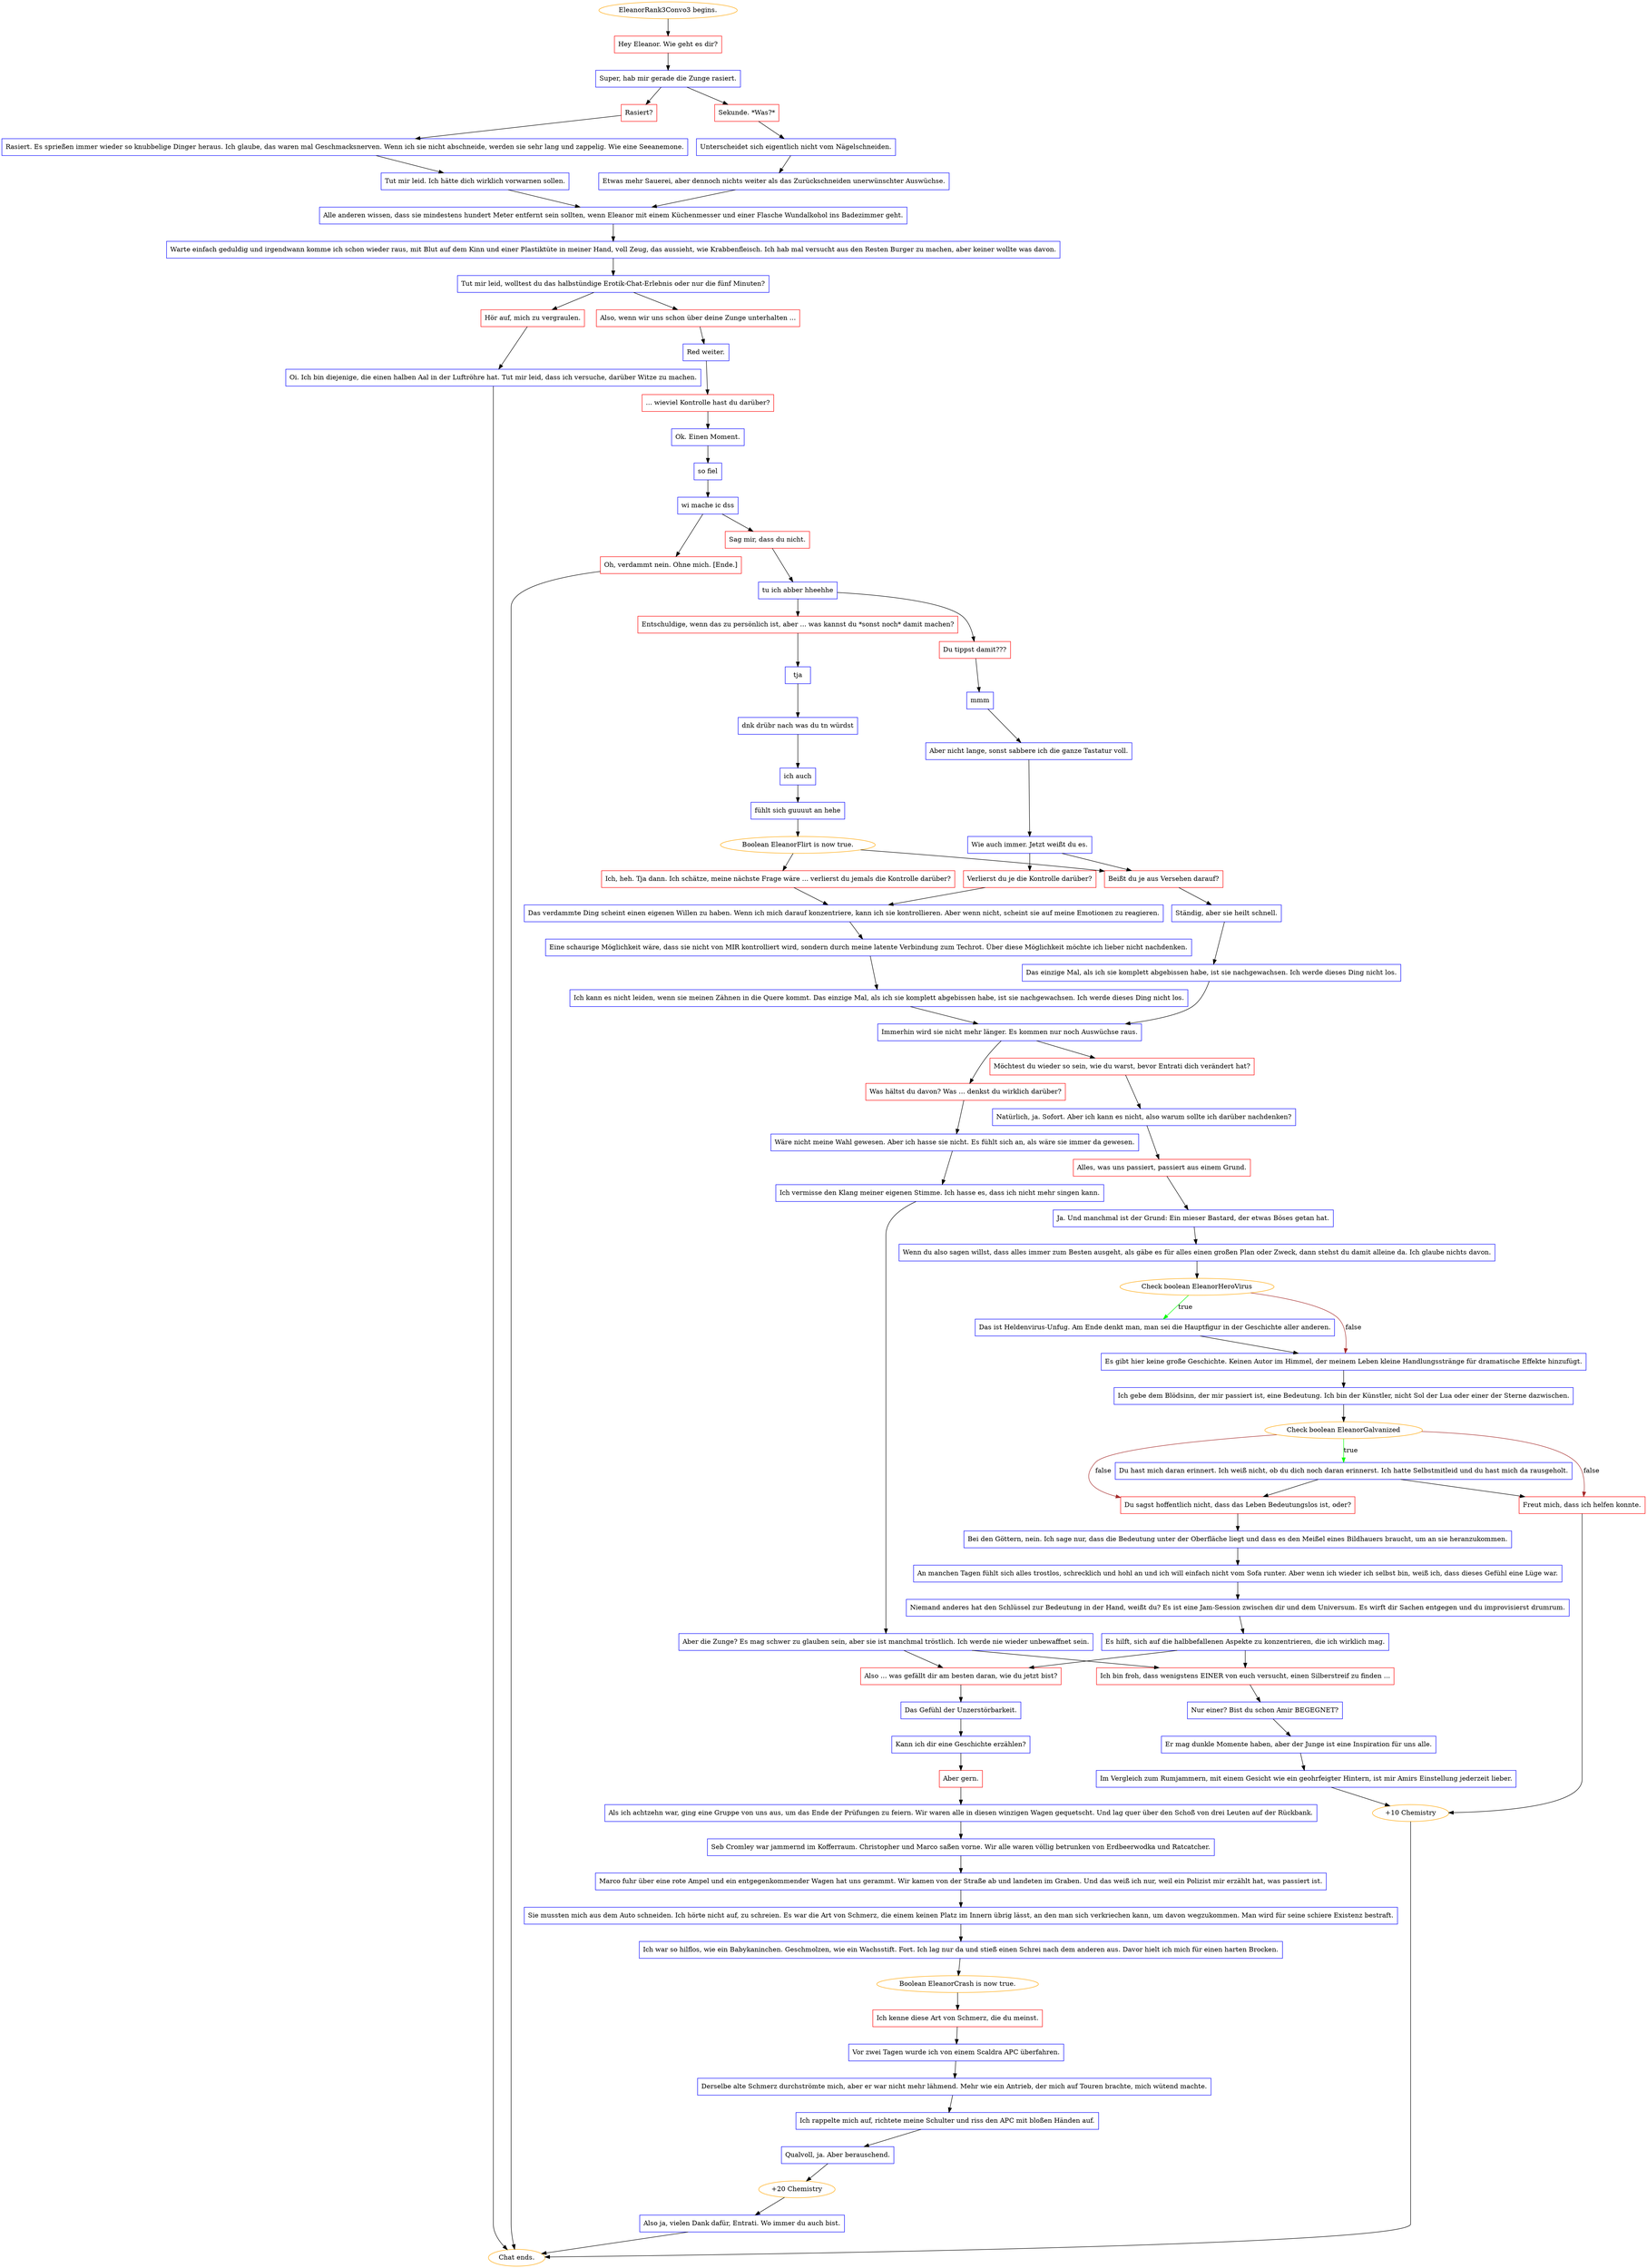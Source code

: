 digraph {
	"EleanorRank3Convo3 begins." [color=orange];
		"EleanorRank3Convo3 begins." -> j2846746485;
	j2846746485 [label="Hey Eleanor. Wie geht es dir?",shape=box,color=red];
		j2846746485 -> j2848034140;
	j2848034140 [label="Super, hab mir gerade die Zunge rasiert.",shape=box,color=blue];
		j2848034140 -> j1047236675;
		j2848034140 -> j284410730;
	j1047236675 [label="Rasiert?",shape=box,color=red];
		j1047236675 -> j1080425626;
	j284410730 [label="Sekunde. *Was?*",shape=box,color=red];
		j284410730 -> j2541207162;
	j1080425626 [label="Rasiert. Es sprießen immer wieder so knubbelige Dinger heraus. Ich glaube, das waren mal Geschmacksnerven. Wenn ich sie nicht abschneide, werden sie sehr lang und zappelig. Wie eine Seeanemone.",shape=box,color=blue];
		j1080425626 -> j372623741;
	j2541207162 [label="Unterscheidet sich eigentlich nicht vom Nägelschneiden.",shape=box,color=blue];
		j2541207162 -> j2579691680;
	j372623741 [label="Tut mir leid. Ich hätte dich wirklich vorwarnen sollen.",shape=box,color=blue];
		j372623741 -> j3061645364;
	j2579691680 [label="Etwas mehr Sauerei, aber dennoch nichts weiter als das Zurückschneiden unerwünschter Auswüchse.",shape=box,color=blue];
		j2579691680 -> j3061645364;
	j3061645364 [label="Alle anderen wissen, dass sie mindestens hundert Meter entfernt sein sollten, wenn Eleanor mit einem Küchenmesser und einer Flasche Wundalkohol ins Badezimmer geht.",shape=box,color=blue];
		j3061645364 -> j1871743960;
	j1871743960 [label="Warte einfach geduldig und irgendwann komme ich schon wieder raus, mit Blut auf dem Kinn und einer Plastiktüte in meiner Hand, voll Zeug, das aussieht, wie Krabbenfleisch. Ich hab mal versucht aus den Resten Burger zu machen, aber keiner wollte was davon.",shape=box,color=blue];
		j1871743960 -> j4031707978;
	j4031707978 [label="Tut mir leid, wolltest du das halbstündige Erotik-Chat-Erlebnis oder nur die fünf Minuten?",shape=box,color=blue];
		j4031707978 -> j98119471;
		j4031707978 -> j2837875294;
	j98119471 [label="Hör auf, mich zu vergraulen.",shape=box,color=red];
		j98119471 -> j2358487625;
	j2837875294 [label="Also, wenn wir uns schon über deine Zunge unterhalten ...",shape=box,color=red];
		j2837875294 -> j4191023977;
	j2358487625 [label="Oi. Ich bin diejenige, die einen halben Aal in der Luftröhre hat. Tut mir leid, dass ich versuche, darüber Witze zu machen.",shape=box,color=blue];
		j2358487625 -> "Chat ends.";
	j4191023977 [label="Red weiter.",shape=box,color=blue];
		j4191023977 -> j1035247846;
	"Chat ends." [color=orange];
	j1035247846 [label="... wieviel Kontrolle hast du darüber?",shape=box,color=red];
		j1035247846 -> j3522554155;
	j3522554155 [label="Ok. Einen Moment.",shape=box,color=blue];
		j3522554155 -> j1635892267;
	j1635892267 [label="so fiel",shape=box,color=blue];
		j1635892267 -> j130042397;
	j130042397 [label="wi mache ic dss",shape=box,color=blue];
		j130042397 -> j3806516756;
		j130042397 -> j1786016166;
	j3806516756 [label="Sag mir, dass du nicht.",shape=box,color=red];
		j3806516756 -> j692793547;
	j1786016166 [label="Oh, verdammt nein. Ohne mich. [Ende.]",shape=box,color=red];
		j1786016166 -> "Chat ends.";
	j692793547 [label="tu ich abber hheehhe",shape=box,color=blue];
		j692793547 -> j2825531090;
		j692793547 -> j2837493791;
	j2825531090 [label="Du tippst damit???",shape=box,color=red];
		j2825531090 -> j1556532386;
	j2837493791 [label="Entschuldige, wenn das zu persönlich ist, aber ... was kannst du *sonst noch* damit machen?",shape=box,color=red];
		j2837493791 -> j846277652;
	j1556532386 [label="mmm",shape=box,color=blue];
		j1556532386 -> j4065964078;
	j846277652 [label="tja",shape=box,color=blue];
		j846277652 -> j2319530052;
	j4065964078 [label="Aber nicht lange, sonst sabbere ich die ganze Tastatur voll.",shape=box,color=blue];
		j4065964078 -> j2494651131;
	j2319530052 [label="dnk drübr nach was du tn würdst",shape=box,color=blue];
		j2319530052 -> j2248339878;
	j2494651131 [label="Wie auch immer. Jetzt weißt du es.",shape=box,color=blue];
		j2494651131 -> j1480903111;
		j2494651131 -> j1302684123;
	j2248339878 [label="ich auch",shape=box,color=blue];
		j2248339878 -> j2934813153;
	j1480903111 [label="Verlierst du je die Kontrolle darüber?",shape=box,color=red];
		j1480903111 -> j2590111188;
	j1302684123 [label="Beißt du je aus Versehen darauf?",shape=box,color=red];
		j1302684123 -> j4214192547;
	j2934813153 [label="fühlt sich guuuut an hehe",shape=box,color=blue];
		j2934813153 -> j1548558611;
	j2590111188 [label="Das verdammte Ding scheint einen eigenen Willen zu haben. Wenn ich mich darauf konzentriere, kann ich sie kontrollieren. Aber wenn nicht, scheint sie auf meine Emotionen zu reagieren.",shape=box,color=blue];
		j2590111188 -> j553484426;
	j4214192547 [label="Ständig, aber sie heilt schnell.",shape=box,color=blue];
		j4214192547 -> j2382720683;
	j1548558611 [label="Boolean EleanorFlirt is now true.",color=orange];
		j1548558611 -> j3637466321;
		j1548558611 -> j1302684123;
	j553484426 [label="Eine schaurige Möglichkeit wäre, dass sie nicht von MIR kontrolliert wird, sondern durch meine latente Verbindung zum Techrot. Über diese Möglichkeit möchte ich lieber nicht nachdenken.",shape=box,color=blue];
		j553484426 -> j3867228788;
	j2382720683 [label="Das einzige Mal, als ich sie komplett abgebissen habe, ist sie nachgewachsen. Ich werde dieses Ding nicht los.",shape=box,color=blue];
		j2382720683 -> j4118244439;
	j3637466321 [label="Ich, heh. Tja dann. Ich schätze, meine nächste Frage wäre ... verlierst du jemals die Kontrolle darüber?",shape=box,color=red];
		j3637466321 -> j2590111188;
	j3867228788 [label="Ich kann es nicht leiden, wenn sie meinen Zähnen in die Quere kommt. Das einzige Mal, als ich sie komplett abgebissen habe, ist sie nachgewachsen. Ich werde dieses Ding nicht los.",shape=box,color=blue];
		j3867228788 -> j4118244439;
	j4118244439 [label="Immerhin wird sie nicht mehr länger. Es kommen nur noch Auswüchse raus.",shape=box,color=blue];
		j4118244439 -> j1834760989;
		j4118244439 -> j2778643661;
	j1834760989 [label="Möchtest du wieder so sein, wie du warst, bevor Entrati dich verändert hat?",shape=box,color=red];
		j1834760989 -> j3722835204;
	j2778643661 [label="Was hältst du davon? Was ... denkst du wirklich darüber?",shape=box,color=red];
		j2778643661 -> j153287590;
	j3722835204 [label="Natürlich, ja. Sofort. Aber ich kann es nicht, also warum sollte ich darüber nachdenken?",shape=box,color=blue];
		j3722835204 -> j3661970090;
	j153287590 [label="Wäre nicht meine Wahl gewesen. Aber ich hasse sie nicht. Es fühlt sich an, als wäre sie immer da gewesen.",shape=box,color=blue];
		j153287590 -> j3126712886;
	j3661970090 [label="Alles, was uns passiert, passiert aus einem Grund.",shape=box,color=red];
		j3661970090 -> j3174297655;
	j3126712886 [label="Ich vermisse den Klang meiner eigenen Stimme. Ich hasse es, dass ich nicht mehr singen kann.",shape=box,color=blue];
		j3126712886 -> j2346486444;
	j3174297655 [label="Ja. Und manchmal ist der Grund: Ein mieser Bastard, der etwas Böses getan hat.",shape=box,color=blue];
		j3174297655 -> j3463904968;
	j2346486444 [label="Aber die Zunge? Es mag schwer zu glauben sein, aber sie ist manchmal tröstlich. Ich werde nie wieder unbewaffnet sein.",shape=box,color=blue];
		j2346486444 -> j3081392822;
		j2346486444 -> j1380496758;
	j3463904968 [label="Wenn du also sagen willst, dass alles immer zum Besten ausgeht, als gäbe es für alles einen großen Plan oder Zweck, dann stehst du damit alleine da. Ich glaube nichts davon.",shape=box,color=blue];
		j3463904968 -> j2507987141;
	j3081392822 [label="Also ... was gefällt dir am besten daran, wie du jetzt bist?",shape=box,color=red];
		j3081392822 -> j4087361796;
	j1380496758 [label="Ich bin froh, dass wenigstens EINER von euch versucht, einen Silberstreif zu finden ...",shape=box,color=red];
		j1380496758 -> j1080955103;
	j2507987141 [label="Check boolean EleanorHeroVirus",color=orange];
		j2507987141 -> j3001674884 [label=true,color=green];
		j2507987141 -> j940161006 [label=false,color=brown];
	j4087361796 [label="Das Gefühl der Unzerstörbarkeit.",shape=box,color=blue];
		j4087361796 -> j1966872101;
	j1080955103 [label="Nur einer? Bist du schon Amir BEGEGNET?",shape=box,color=blue];
		j1080955103 -> j3556724503;
	j3001674884 [label="Das ist Heldenvirus-Unfug. Am Ende denkt man, man sei die Hauptfigur in der Geschichte aller anderen.",shape=box,color=blue];
		j3001674884 -> j940161006;
	j940161006 [label="Es gibt hier keine große Geschichte. Keinen Autor im Himmel, der meinem Leben kleine Handlungsstränge für dramatische Effekte hinzufügt.",shape=box,color=blue];
		j940161006 -> j2256058282;
	j1966872101 [label="Kann ich dir eine Geschichte erzählen?",shape=box,color=blue];
		j1966872101 -> j4097912854;
	j3556724503 [label="Er mag dunkle Momente haben, aber der Junge ist eine Inspiration für uns alle.",shape=box,color=blue];
		j3556724503 -> j2496137636;
	j2256058282 [label="Ich gebe dem Blödsinn, der mir passiert ist, eine Bedeutung. Ich bin der Künstler, nicht Sol der Lua oder einer der Sterne dazwischen.",shape=box,color=blue];
		j2256058282 -> j3106372514;
	j4097912854 [label="Aber gern.",shape=box,color=red];
		j4097912854 -> j308208226;
	j2496137636 [label="Im Vergleich zum Rumjammern, mit einem Gesicht wie ein geohrfeigter Hintern, ist mir Amirs Einstellung jederzeit lieber.",shape=box,color=blue];
		j2496137636 -> j1933300832;
	j3106372514 [label="Check boolean EleanorGalvanized",color=orange];
		j3106372514 -> j3056872432 [label=true,color=green];
		j3106372514 -> j2768315762 [label=false,color=brown];
		j3106372514 -> j446075883 [label=false,color=brown];
	j308208226 [label="Als ich achtzehn war, ging eine Gruppe von uns aus, um das Ende der Prüfungen zu feiern. Wir waren alle in diesen winzigen Wagen gequetscht. Und lag quer über den Schoß von drei Leuten auf der Rückbank.",shape=box,color=blue];
		j308208226 -> j657133472;
	j1933300832 [label="+10 Chemistry",color=orange];
		j1933300832 -> "Chat ends.";
	j3056872432 [label="Du hast mich daran erinnert. Ich weiß nicht, ob du dich noch daran erinnerst. Ich hatte Selbstmitleid und du hast mich da rausgeholt.",shape=box,color=blue];
		j3056872432 -> j2768315762;
		j3056872432 -> j446075883;
	j2768315762 [label="Freut mich, dass ich helfen konnte.",shape=box,color=red];
		j2768315762 -> j1933300832;
	j446075883 [label="Du sagst hoffentlich nicht, dass das Leben Bedeutungslos ist, oder?",shape=box,color=red];
		j446075883 -> j2634340057;
	j657133472 [label="Seb Cromley war jammernd im Kofferraum. Christopher und Marco saßen vorne. Wir alle waren völlig betrunken von Erdbeerwodka und Ratcatcher.",shape=box,color=blue];
		j657133472 -> j3178646754;
	j2634340057 [label="Bei den Göttern, nein. Ich sage nur, dass die Bedeutung unter der Oberfläche liegt und dass es den Meißel eines Bildhauers braucht, um an sie heranzukommen.",shape=box,color=blue];
		j2634340057 -> j3983175165;
	j3178646754 [label="Marco fuhr über eine rote Ampel und ein entgegenkommender Wagen hat uns gerammt. Wir kamen von der Straße ab und landeten im Graben. Und das weiß ich nur, weil ein Polizist mir erzählt hat, was passiert ist.",shape=box,color=blue];
		j3178646754 -> j2907302045;
	j3983175165 [label="An manchen Tagen fühlt sich alles trostlos, schrecklich und hohl an und ich will einfach nicht vom Sofa runter. Aber wenn ich wieder ich selbst bin, weiß ich, dass dieses Gefühl eine Lüge war.",shape=box,color=blue];
		j3983175165 -> j3712476777;
	j2907302045 [label="Sie mussten mich aus dem Auto schneiden. Ich hörte nicht auf, zu schreien. Es war die Art von Schmerz, die einem keinen Platz im Innern übrig lässt, an den man sich verkriechen kann, um davon wegzukommen. Man wird für seine schiere Existenz bestraft.",shape=box,color=blue];
		j2907302045 -> j3645812650;
	j3712476777 [label="Niemand anderes hat den Schlüssel zur Bedeutung in der Hand, weißt du? Es ist eine Jam-Session zwischen dir und dem Universum. Es wirft dir Sachen entgegen und du improvisierst drumrum.",shape=box,color=blue];
		j3712476777 -> j3274824075;
	j3645812650 [label="Ich war so hilflos, wie ein Babykaninchen. Geschmolzen, wie ein Wachsstift. Fort. Ich lag nur da und stieß einen Schrei nach dem anderen aus. Davor hielt ich mich für einen harten Brocken.",shape=box,color=blue];
		j3645812650 -> j449844670;
	j3274824075 [label="Es hilft, sich auf die halbbefallenen Aspekte zu konzentrieren, die ich wirklich mag.",shape=box,color=blue];
		j3274824075 -> j3081392822;
		j3274824075 -> j1380496758;
	j449844670 [label="Boolean EleanorCrash is now true.",color=orange];
		j449844670 -> j3557699401;
	j3557699401 [label="Ich kenne diese Art von Schmerz, die du meinst.",shape=box,color=red];
		j3557699401 -> j1376479814;
	j1376479814 [label="Vor zwei Tagen wurde ich von einem Scaldra APC überfahren.",shape=box,color=blue];
		j1376479814 -> j328087546;
	j328087546 [label="Derselbe alte Schmerz durchströmte mich, aber er war nicht mehr lähmend. Mehr wie ein Antrieb, der mich auf Touren brachte, mich wütend machte.",shape=box,color=blue];
		j328087546 -> j566447492;
	j566447492 [label="Ich rappelte mich auf, richtete meine Schulter und riss den APC mit bloßen Händen auf.",shape=box,color=blue];
		j566447492 -> j325742934;
	j325742934 [label="Qualvoll, ja. Aber berauschend.",shape=box,color=blue];
		j325742934 -> j3230820224;
	j3230820224 [label="+20 Chemistry",color=orange];
		j3230820224 -> j3737197749;
	j3737197749 [label="Also ja, vielen Dank dafür, Entrati. Wo immer du auch bist.",shape=box,color=blue];
		j3737197749 -> "Chat ends.";
}